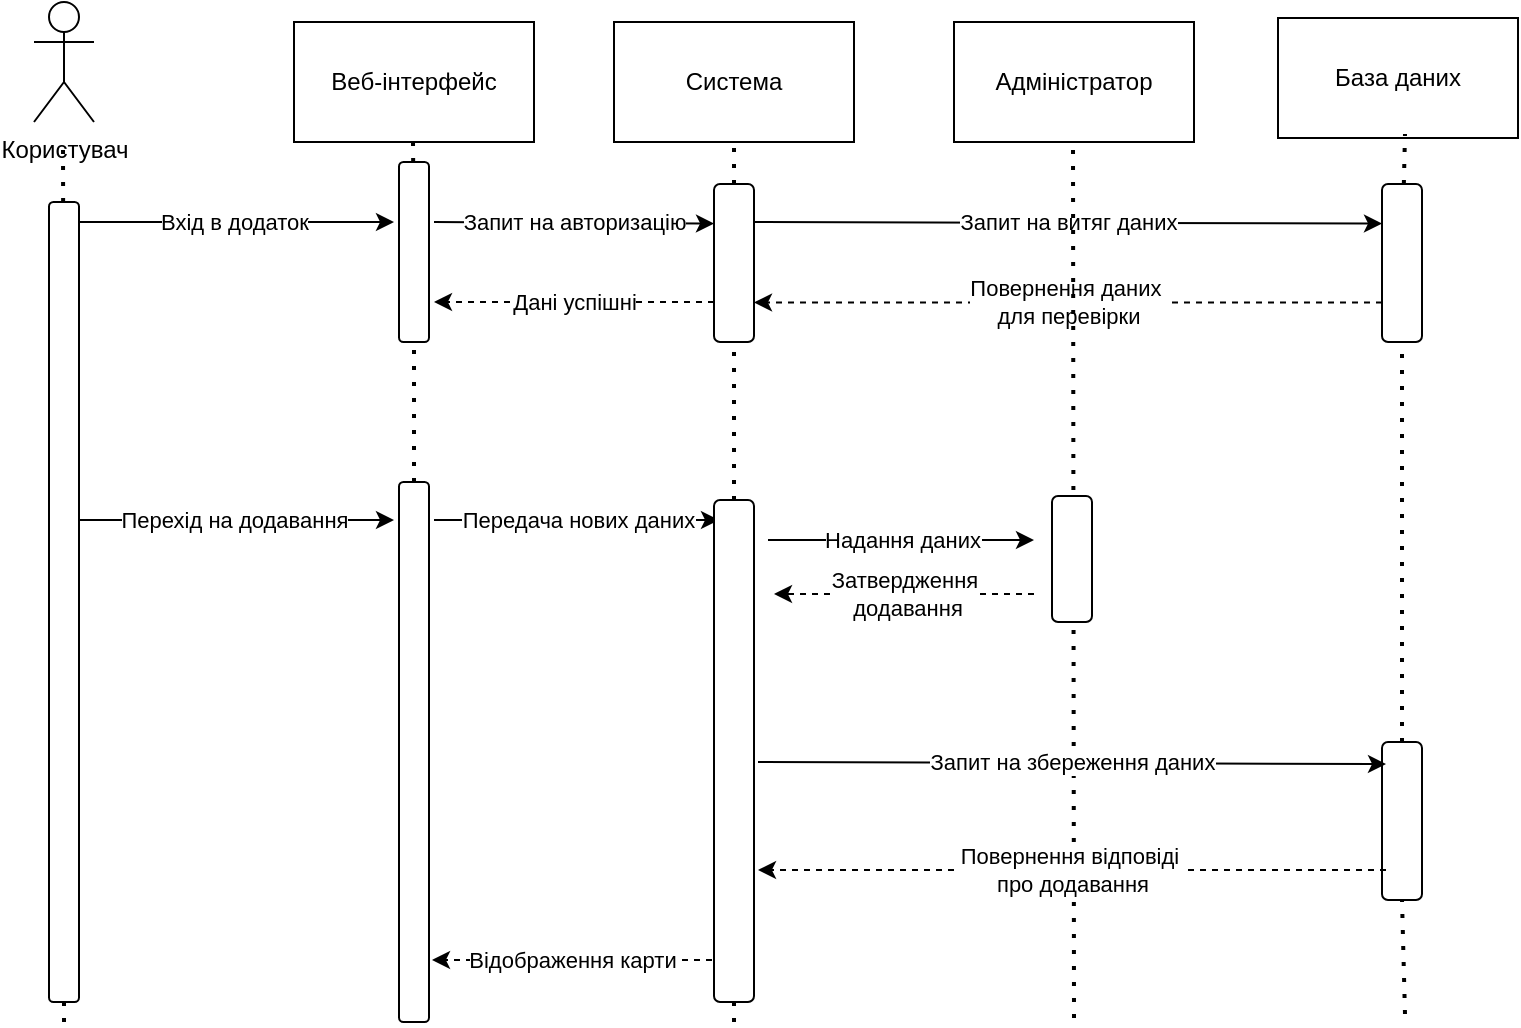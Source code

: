 <mxfile version="26.2.9">
  <diagram name="Страница — 1" id="6gm2mPGteKTM4rn7PPkW">
    <mxGraphModel grid="1" page="1" gridSize="10" guides="1" tooltips="1" connect="1" arrows="1" fold="1" pageScale="1" pageWidth="827" pageHeight="1169" math="0" shadow="0">
      <root>
        <mxCell id="0" />
        <mxCell id="1" parent="0" />
        <mxCell id="4cRe_WZw3Y_PSglxKo6G-1" value="Користувач" style="shape=umlActor;verticalLabelPosition=bottom;verticalAlign=top;html=1;outlineConnect=0;" vertex="1" parent="1">
          <mxGeometry x="110" y="50" width="30" height="60" as="geometry" />
        </mxCell>
        <mxCell id="4cRe_WZw3Y_PSglxKo6G-2" value="Веб-інтерфейс" style="rounded=0;whiteSpace=wrap;html=1;" vertex="1" parent="1">
          <mxGeometry x="240" y="60" width="120" height="60" as="geometry" />
        </mxCell>
        <mxCell id="4cRe_WZw3Y_PSglxKo6G-3" value="Система" style="rounded=0;whiteSpace=wrap;html=1;" vertex="1" parent="1">
          <mxGeometry x="400" y="60" width="120" height="60" as="geometry" />
        </mxCell>
        <mxCell id="4cRe_WZw3Y_PSglxKo6G-4" value="База даних" style="rounded=0;whiteSpace=wrap;html=1;" vertex="1" parent="1">
          <mxGeometry x="732" y="58" width="120" height="60" as="geometry" />
        </mxCell>
        <mxCell id="4cRe_WZw3Y_PSglxKo6G-5" value="" style="endArrow=none;dashed=1;html=1;dashPattern=1 3;strokeWidth=2;rounded=0;entryX=0.5;entryY=1;entryDx=0;entryDy=0;" edge="1" parent="1" source="4cRe_WZw3Y_PSglxKo6G-13" target="4cRe_WZw3Y_PSglxKo6G-3">
          <mxGeometry width="50" height="50" relative="1" as="geometry">
            <mxPoint x="460" y="560" as="sourcePoint" />
            <mxPoint x="440" y="160" as="targetPoint" />
          </mxGeometry>
        </mxCell>
        <mxCell id="4cRe_WZw3Y_PSglxKo6G-6" value="" style="endArrow=none;dashed=1;html=1;dashPattern=1 3;strokeWidth=2;rounded=0;entryX=0.5;entryY=1;entryDx=0;entryDy=0;" edge="1" parent="1" source="4cRe_WZw3Y_PSglxKo6G-17">
          <mxGeometry width="50" height="50" relative="1" as="geometry">
            <mxPoint x="795.5" y="556" as="sourcePoint" />
            <mxPoint x="795.5" y="116" as="targetPoint" />
          </mxGeometry>
        </mxCell>
        <mxCell id="4cRe_WZw3Y_PSglxKo6G-7" value="" style="endArrow=none;dashed=1;html=1;dashPattern=1 3;strokeWidth=2;rounded=0;entryX=0.5;entryY=1;entryDx=0;entryDy=0;" edge="1" parent="1" source="ZIjduhXgDpyUmeZuwf91-3">
          <mxGeometry width="50" height="50" relative="1" as="geometry">
            <mxPoint x="299.5" y="560" as="sourcePoint" />
            <mxPoint x="299.5" y="120" as="targetPoint" />
          </mxGeometry>
        </mxCell>
        <mxCell id="4cRe_WZw3Y_PSglxKo6G-8" value="" style="endArrow=none;dashed=1;html=1;dashPattern=1 3;strokeWidth=2;rounded=0;entryX=0.5;entryY=1;entryDx=0;entryDy=0;" edge="1" parent="1" source="ZIjduhXgDpyUmeZuwf91-1">
          <mxGeometry width="50" height="50" relative="1" as="geometry">
            <mxPoint x="125" y="560" as="sourcePoint" />
            <mxPoint x="124.5" y="120" as="targetPoint" />
          </mxGeometry>
        </mxCell>
        <mxCell id="4cRe_WZw3Y_PSglxKo6G-9" value="" style="endArrow=none;dashed=1;html=1;dashPattern=1 3;strokeWidth=2;rounded=0;entryX=0.5;entryY=1;entryDx=0;entryDy=0;" edge="1" parent="1" target="4cRe_WZw3Y_PSglxKo6G-10">
          <mxGeometry width="50" height="50" relative="1" as="geometry">
            <mxPoint x="299.5" y="560" as="sourcePoint" />
            <mxPoint x="299.5" y="120" as="targetPoint" />
          </mxGeometry>
        </mxCell>
        <mxCell id="4cRe_WZw3Y_PSglxKo6G-10" value="" style="rounded=1;whiteSpace=wrap;html=1;" vertex="1" parent="1">
          <mxGeometry x="292.5" y="290" width="15" height="270" as="geometry" />
        </mxCell>
        <mxCell id="4cRe_WZw3Y_PSglxKo6G-11" value="Вхід в додаток" style="endArrow=classic;html=1;rounded=0;" edge="1" parent="1">
          <mxGeometry width="50" height="50" relative="1" as="geometry">
            <mxPoint x="130" y="160" as="sourcePoint" />
            <mxPoint x="290" y="160" as="targetPoint" />
          </mxGeometry>
        </mxCell>
        <mxCell id="4cRe_WZw3Y_PSglxKo6G-12" value="" style="endArrow=none;dashed=1;html=1;dashPattern=1 3;strokeWidth=2;rounded=0;entryX=0.5;entryY=1;entryDx=0;entryDy=0;" edge="1" parent="1" source="4cRe_WZw3Y_PSglxKo6G-23" target="4cRe_WZw3Y_PSglxKo6G-13">
          <mxGeometry width="50" height="50" relative="1" as="geometry">
            <mxPoint x="460" y="560" as="sourcePoint" />
            <mxPoint x="460" y="120" as="targetPoint" />
          </mxGeometry>
        </mxCell>
        <mxCell id="4cRe_WZw3Y_PSglxKo6G-13" value="" style="rounded=1;whiteSpace=wrap;html=1;" vertex="1" parent="1">
          <mxGeometry x="450" y="141" width="20" height="79" as="geometry" />
        </mxCell>
        <mxCell id="4cRe_WZw3Y_PSglxKo6G-14" value="Запит на авторизацію" style="endArrow=classic;html=1;rounded=0;entryX=0;entryY=0.25;entryDx=0;entryDy=0;" edge="1" parent="1" target="4cRe_WZw3Y_PSglxKo6G-13">
          <mxGeometry width="50" height="50" relative="1" as="geometry">
            <mxPoint x="310" y="160" as="sourcePoint" />
            <mxPoint x="440" y="160" as="targetPoint" />
          </mxGeometry>
        </mxCell>
        <mxCell id="4cRe_WZw3Y_PSglxKo6G-15" value="Запит на витяг даних" style="endArrow=classic;html=1;rounded=0;entryX=0;entryY=0.25;entryDx=0;entryDy=0;" edge="1" parent="1" target="4cRe_WZw3Y_PSglxKo6G-17">
          <mxGeometry width="50" height="50" relative="1" as="geometry">
            <mxPoint x="470" y="160" as="sourcePoint" />
            <mxPoint x="520" y="110" as="targetPoint" />
          </mxGeometry>
        </mxCell>
        <mxCell id="4cRe_WZw3Y_PSglxKo6G-16" value="" style="endArrow=none;dashed=1;html=1;dashPattern=1 3;strokeWidth=2;rounded=0;entryX=0.5;entryY=1;entryDx=0;entryDy=0;" edge="1" parent="1" source="4cRe_WZw3Y_PSglxKo6G-26" target="4cRe_WZw3Y_PSglxKo6G-17">
          <mxGeometry width="50" height="50" relative="1" as="geometry">
            <mxPoint x="795.5" y="556" as="sourcePoint" />
            <mxPoint x="795.5" y="116" as="targetPoint" />
          </mxGeometry>
        </mxCell>
        <mxCell id="4cRe_WZw3Y_PSglxKo6G-17" value="" style="rounded=1;whiteSpace=wrap;html=1;" vertex="1" parent="1">
          <mxGeometry x="784" y="141" width="20" height="79" as="geometry" />
        </mxCell>
        <mxCell id="4cRe_WZw3Y_PSglxKo6G-18" value="Повернення даних&amp;nbsp;&lt;div&gt;для перевірки&lt;/div&gt;" style="endArrow=classic;html=1;rounded=0;exitX=0;exitY=0.75;exitDx=0;exitDy=0;entryX=1;entryY=0.75;entryDx=0;entryDy=0;dashed=1;" edge="1" parent="1" source="4cRe_WZw3Y_PSglxKo6G-17" target="4cRe_WZw3Y_PSglxKo6G-13">
          <mxGeometry width="50" height="50" relative="1" as="geometry">
            <mxPoint x="390" y="210" as="sourcePoint" />
            <mxPoint x="440" y="160" as="targetPoint" />
          </mxGeometry>
        </mxCell>
        <mxCell id="4cRe_WZw3Y_PSglxKo6G-19" value="Дані успішні" style="endArrow=classic;html=1;rounded=0;exitX=0;exitY=0.75;exitDx=0;exitDy=0;entryX=1;entryY=0.75;entryDx=0;entryDy=0;dashed=1;" edge="1" parent="1">
          <mxGeometry width="50" height="50" relative="1" as="geometry">
            <mxPoint x="450" y="200" as="sourcePoint" />
            <mxPoint x="310" y="200" as="targetPoint" />
          </mxGeometry>
        </mxCell>
        <mxCell id="4cRe_WZw3Y_PSglxKo6G-20" value="Перехід на додавання" style="endArrow=classic;html=1;rounded=0;" edge="1" parent="1">
          <mxGeometry width="50" height="50" relative="1" as="geometry">
            <mxPoint x="130" y="309" as="sourcePoint" />
            <mxPoint x="290" y="309" as="targetPoint" />
          </mxGeometry>
        </mxCell>
        <mxCell id="4cRe_WZw3Y_PSglxKo6G-21" value="Передача нових даних" style="endArrow=classic;html=1;rounded=0;" edge="1" parent="1">
          <mxGeometry width="50" height="50" relative="1" as="geometry">
            <mxPoint x="310" y="309" as="sourcePoint" />
            <mxPoint x="452.5" y="309" as="targetPoint" />
            <mxPoint as="offset" />
          </mxGeometry>
        </mxCell>
        <mxCell id="4cRe_WZw3Y_PSglxKo6G-22" value="" style="endArrow=none;dashed=1;html=1;dashPattern=1 3;strokeWidth=2;rounded=0;entryX=0.5;entryY=1;entryDx=0;entryDy=0;" edge="1" parent="1" target="4cRe_WZw3Y_PSglxKo6G-23">
          <mxGeometry width="50" height="50" relative="1" as="geometry">
            <mxPoint x="460" y="560" as="sourcePoint" />
            <mxPoint x="460" y="220" as="targetPoint" />
          </mxGeometry>
        </mxCell>
        <mxCell id="4cRe_WZw3Y_PSglxKo6G-23" value="" style="rounded=1;whiteSpace=wrap;html=1;" vertex="1" parent="1">
          <mxGeometry x="450" y="299" width="20" height="251" as="geometry" />
        </mxCell>
        <mxCell id="4cRe_WZw3Y_PSglxKo6G-24" value="Надання даних" style="endArrow=classic;html=1;rounded=0;" edge="1" parent="1">
          <mxGeometry width="50" height="50" relative="1" as="geometry">
            <mxPoint x="477" y="319" as="sourcePoint" />
            <mxPoint x="610" y="319" as="targetPoint" />
            <mxPoint as="offset" />
          </mxGeometry>
        </mxCell>
        <mxCell id="4cRe_WZw3Y_PSglxKo6G-25" value="" style="endArrow=none;dashed=1;html=1;dashPattern=1 3;strokeWidth=2;rounded=0;entryX=0.5;entryY=1;entryDx=0;entryDy=0;" edge="1" parent="1" target="4cRe_WZw3Y_PSglxKo6G-26">
          <mxGeometry width="50" height="50" relative="1" as="geometry">
            <mxPoint x="795.5" y="556" as="sourcePoint" />
            <mxPoint x="794" y="220" as="targetPoint" />
          </mxGeometry>
        </mxCell>
        <mxCell id="4cRe_WZw3Y_PSglxKo6G-26" value="" style="rounded=1;whiteSpace=wrap;html=1;" vertex="1" parent="1">
          <mxGeometry x="784" y="420" width="20" height="79" as="geometry" />
        </mxCell>
        <mxCell id="4cRe_WZw3Y_PSglxKo6G-28" value="Відображення карти" style="endArrow=classic;html=1;rounded=0;exitX=0;exitY=0.75;exitDx=0;exitDy=0;entryX=1;entryY=0.75;entryDx=0;entryDy=0;dashed=1;" edge="1" parent="1">
          <mxGeometry width="50" height="50" relative="1" as="geometry">
            <mxPoint x="449" y="529" as="sourcePoint" />
            <mxPoint x="309" y="529" as="targetPoint" />
          </mxGeometry>
        </mxCell>
        <mxCell id="4cRe_WZw3Y_PSglxKo6G-37" value="Адміністратор" style="rounded=0;whiteSpace=wrap;html=1;" vertex="1" parent="1">
          <mxGeometry x="570" y="60" width="120" height="60" as="geometry" />
        </mxCell>
        <mxCell id="4cRe_WZw3Y_PSglxKo6G-39" value="" style="endArrow=none;dashed=1;html=1;dashPattern=1 3;strokeWidth=2;rounded=0;entryX=0.5;entryY=1;entryDx=0;entryDy=0;" edge="1" parent="1">
          <mxGeometry width="50" height="50" relative="1" as="geometry">
            <mxPoint x="630" y="558" as="sourcePoint" />
            <mxPoint x="629.5" y="118" as="targetPoint" />
          </mxGeometry>
        </mxCell>
        <mxCell id="4cRe_WZw3Y_PSglxKo6G-40" value="" style="rounded=1;whiteSpace=wrap;html=1;" vertex="1" parent="1">
          <mxGeometry x="619" y="297" width="20" height="63" as="geometry" />
        </mxCell>
        <mxCell id="4cRe_WZw3Y_PSglxKo6G-42" value="Затвердження&lt;div&gt;&amp;nbsp;додавання&lt;/div&gt;" style="endArrow=classic;html=1;rounded=0;dashed=1;" edge="1" parent="1">
          <mxGeometry width="50" height="50" relative="1" as="geometry">
            <mxPoint x="610" y="346" as="sourcePoint" />
            <mxPoint x="480" y="346" as="targetPoint" />
            <mxPoint as="offset" />
          </mxGeometry>
        </mxCell>
        <mxCell id="4cRe_WZw3Y_PSglxKo6G-43" value="Запит на збереження даних" style="endArrow=classic;html=1;rounded=0;entryX=0;entryY=0.25;entryDx=0;entryDy=0;" edge="1" parent="1">
          <mxGeometry width="50" height="50" relative="1" as="geometry">
            <mxPoint x="472" y="430" as="sourcePoint" />
            <mxPoint x="786" y="431" as="targetPoint" />
          </mxGeometry>
        </mxCell>
        <mxCell id="4cRe_WZw3Y_PSglxKo6G-44" value="Повернення відповіді&amp;nbsp;&lt;div&gt;про додавання&lt;/div&gt;" style="endArrow=classic;html=1;rounded=0;exitX=0;exitY=0.75;exitDx=0;exitDy=0;entryX=1;entryY=0.75;entryDx=0;entryDy=0;dashed=1;" edge="1" parent="1">
          <mxGeometry width="50" height="50" relative="1" as="geometry">
            <mxPoint x="786" y="484" as="sourcePoint" />
            <mxPoint x="472" y="484" as="targetPoint" />
          </mxGeometry>
        </mxCell>
        <mxCell id="ZIjduhXgDpyUmeZuwf91-2" value="" style="endArrow=none;dashed=1;html=1;dashPattern=1 3;strokeWidth=2;rounded=0;entryX=0.5;entryY=1;entryDx=0;entryDy=0;" edge="1" parent="1" target="ZIjduhXgDpyUmeZuwf91-1">
          <mxGeometry width="50" height="50" relative="1" as="geometry">
            <mxPoint x="125" y="560" as="sourcePoint" />
            <mxPoint x="124.5" y="120" as="targetPoint" />
          </mxGeometry>
        </mxCell>
        <mxCell id="ZIjduhXgDpyUmeZuwf91-1" value="" style="rounded=1;whiteSpace=wrap;html=1;" vertex="1" parent="1">
          <mxGeometry x="117.5" y="150" width="15" height="400" as="geometry" />
        </mxCell>
        <mxCell id="ZIjduhXgDpyUmeZuwf91-4" value="" style="endArrow=none;dashed=1;html=1;dashPattern=1 3;strokeWidth=2;rounded=0;entryX=0.5;entryY=1;entryDx=0;entryDy=0;" edge="1" parent="1" source="4cRe_WZw3Y_PSglxKo6G-10" target="ZIjduhXgDpyUmeZuwf91-3">
          <mxGeometry width="50" height="50" relative="1" as="geometry">
            <mxPoint x="300" y="290" as="sourcePoint" />
            <mxPoint x="299.5" y="120" as="targetPoint" />
          </mxGeometry>
        </mxCell>
        <mxCell id="ZIjduhXgDpyUmeZuwf91-3" value="" style="rounded=1;whiteSpace=wrap;html=1;" vertex="1" parent="1">
          <mxGeometry x="292.5" y="130" width="15" height="90" as="geometry" />
        </mxCell>
      </root>
    </mxGraphModel>
  </diagram>
</mxfile>
